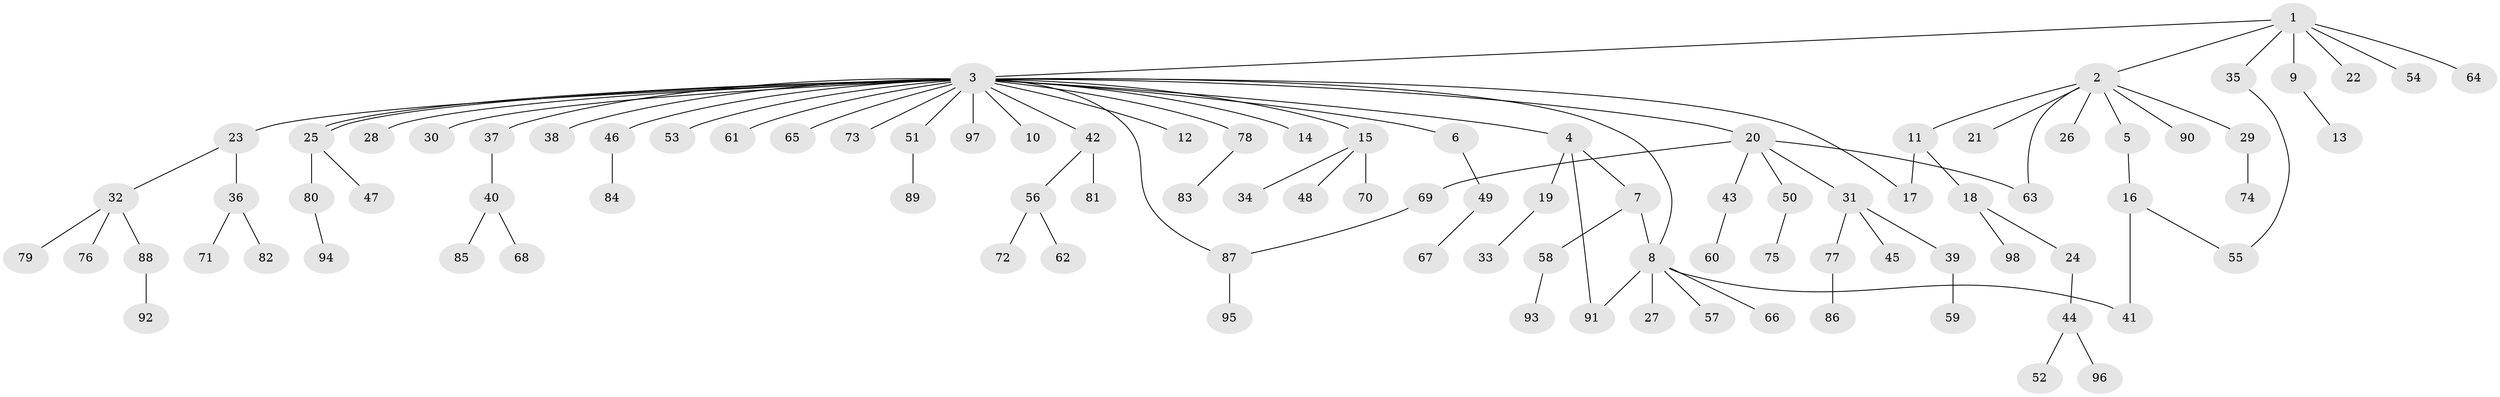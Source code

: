 // coarse degree distribution, {7: 0.04225352112676056, 27: 0.014084507042253521, 5: 0.028169014084507043, 3: 0.04225352112676056, 2: 0.19718309859154928, 1: 0.6338028169014085, 4: 0.028169014084507043, 6: 0.014084507042253521}
// Generated by graph-tools (version 1.1) at 2025/23/03/03/25 07:23:51]
// undirected, 98 vertices, 105 edges
graph export_dot {
graph [start="1"]
  node [color=gray90,style=filled];
  1;
  2;
  3;
  4;
  5;
  6;
  7;
  8;
  9;
  10;
  11;
  12;
  13;
  14;
  15;
  16;
  17;
  18;
  19;
  20;
  21;
  22;
  23;
  24;
  25;
  26;
  27;
  28;
  29;
  30;
  31;
  32;
  33;
  34;
  35;
  36;
  37;
  38;
  39;
  40;
  41;
  42;
  43;
  44;
  45;
  46;
  47;
  48;
  49;
  50;
  51;
  52;
  53;
  54;
  55;
  56;
  57;
  58;
  59;
  60;
  61;
  62;
  63;
  64;
  65;
  66;
  67;
  68;
  69;
  70;
  71;
  72;
  73;
  74;
  75;
  76;
  77;
  78;
  79;
  80;
  81;
  82;
  83;
  84;
  85;
  86;
  87;
  88;
  89;
  90;
  91;
  92;
  93;
  94;
  95;
  96;
  97;
  98;
  1 -- 2;
  1 -- 3;
  1 -- 9;
  1 -- 22;
  1 -- 35;
  1 -- 54;
  1 -- 64;
  2 -- 5;
  2 -- 11;
  2 -- 21;
  2 -- 26;
  2 -- 29;
  2 -- 63;
  2 -- 90;
  3 -- 4;
  3 -- 6;
  3 -- 8;
  3 -- 10;
  3 -- 12;
  3 -- 14;
  3 -- 15;
  3 -- 17;
  3 -- 20;
  3 -- 23;
  3 -- 25;
  3 -- 25;
  3 -- 28;
  3 -- 30;
  3 -- 37;
  3 -- 38;
  3 -- 42;
  3 -- 46;
  3 -- 51;
  3 -- 53;
  3 -- 61;
  3 -- 65;
  3 -- 73;
  3 -- 78;
  3 -- 87;
  3 -- 97;
  4 -- 7;
  4 -- 19;
  4 -- 91;
  5 -- 16;
  6 -- 49;
  7 -- 8;
  7 -- 58;
  8 -- 27;
  8 -- 41;
  8 -- 57;
  8 -- 66;
  8 -- 91;
  9 -- 13;
  11 -- 17;
  11 -- 18;
  15 -- 34;
  15 -- 48;
  15 -- 70;
  16 -- 41;
  16 -- 55;
  18 -- 24;
  18 -- 98;
  19 -- 33;
  20 -- 31;
  20 -- 43;
  20 -- 50;
  20 -- 63;
  20 -- 69;
  23 -- 32;
  23 -- 36;
  24 -- 44;
  25 -- 47;
  25 -- 80;
  29 -- 74;
  31 -- 39;
  31 -- 45;
  31 -- 77;
  32 -- 76;
  32 -- 79;
  32 -- 88;
  35 -- 55;
  36 -- 71;
  36 -- 82;
  37 -- 40;
  39 -- 59;
  40 -- 68;
  40 -- 85;
  42 -- 56;
  42 -- 81;
  43 -- 60;
  44 -- 52;
  44 -- 96;
  46 -- 84;
  49 -- 67;
  50 -- 75;
  51 -- 89;
  56 -- 62;
  56 -- 72;
  58 -- 93;
  69 -- 87;
  77 -- 86;
  78 -- 83;
  80 -- 94;
  87 -- 95;
  88 -- 92;
}
